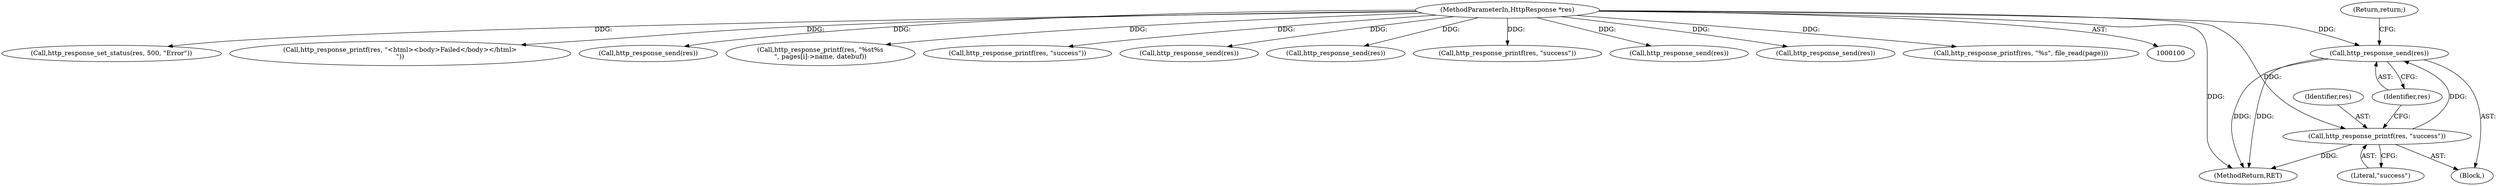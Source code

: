 digraph "0_didiwiki_5e5c796617e1712905dc5462b94bd5e6c08d15ea_0@API" {
"1000225" [label="(Call,http_response_send(res))"];
"1000222" [label="(Call,http_response_printf(res, \"success\"))"];
"1000102" [label="(MethodParameterIn,HttpResponse *res)"];
"1000226" [label="(Identifier,res)"];
"1000354" [label="(MethodReturn,RET)"];
"1000344" [label="(Call,http_response_set_status(res, 500, \"Error\"))"];
"1000348" [label="(Call,http_response_printf(res, \"<html><body>Failed</body></html>\n\"))"];
"1000227" [label="(Return,return;)"];
"1000261" [label="(Call,http_response_send(res))"];
"1000332" [label="(Call,http_response_printf(res, \"%s\t%s\n\", pages[i]->name, datebuf))"];
"1000258" [label="(Call,http_response_printf(res, \"success\"))"];
"1000223" [label="(Identifier,res)"];
"1000351" [label="(Call,http_response_send(res))"];
"1000222" [label="(Call,http_response_printf(res, \"success\"))"];
"1000221" [label="(Block,)"];
"1000149" [label="(Call,http_response_send(res))"];
"1000187" [label="(Call,http_response_printf(res, \"success\"))"];
"1000225" [label="(Call,http_response_send(res))"];
"1000102" [label="(MethodParameterIn,HttpResponse *res)"];
"1000341" [label="(Call,http_response_send(res))"];
"1000224" [label="(Literal,\"success\")"];
"1000190" [label="(Call,http_response_send(res))"];
"1000144" [label="(Call,http_response_printf(res, \"%s\", file_read(page)))"];
"1000225" -> "1000221"  [label="AST: "];
"1000225" -> "1000226"  [label="CFG: "];
"1000226" -> "1000225"  [label="AST: "];
"1000227" -> "1000225"  [label="CFG: "];
"1000225" -> "1000354"  [label="DDG: "];
"1000225" -> "1000354"  [label="DDG: "];
"1000222" -> "1000225"  [label="DDG: "];
"1000102" -> "1000225"  [label="DDG: "];
"1000222" -> "1000221"  [label="AST: "];
"1000222" -> "1000224"  [label="CFG: "];
"1000223" -> "1000222"  [label="AST: "];
"1000224" -> "1000222"  [label="AST: "];
"1000226" -> "1000222"  [label="CFG: "];
"1000222" -> "1000354"  [label="DDG: "];
"1000102" -> "1000222"  [label="DDG: "];
"1000102" -> "1000100"  [label="AST: "];
"1000102" -> "1000354"  [label="DDG: "];
"1000102" -> "1000144"  [label="DDG: "];
"1000102" -> "1000149"  [label="DDG: "];
"1000102" -> "1000187"  [label="DDG: "];
"1000102" -> "1000190"  [label="DDG: "];
"1000102" -> "1000258"  [label="DDG: "];
"1000102" -> "1000261"  [label="DDG: "];
"1000102" -> "1000332"  [label="DDG: "];
"1000102" -> "1000341"  [label="DDG: "];
"1000102" -> "1000344"  [label="DDG: "];
"1000102" -> "1000348"  [label="DDG: "];
"1000102" -> "1000351"  [label="DDG: "];
}
